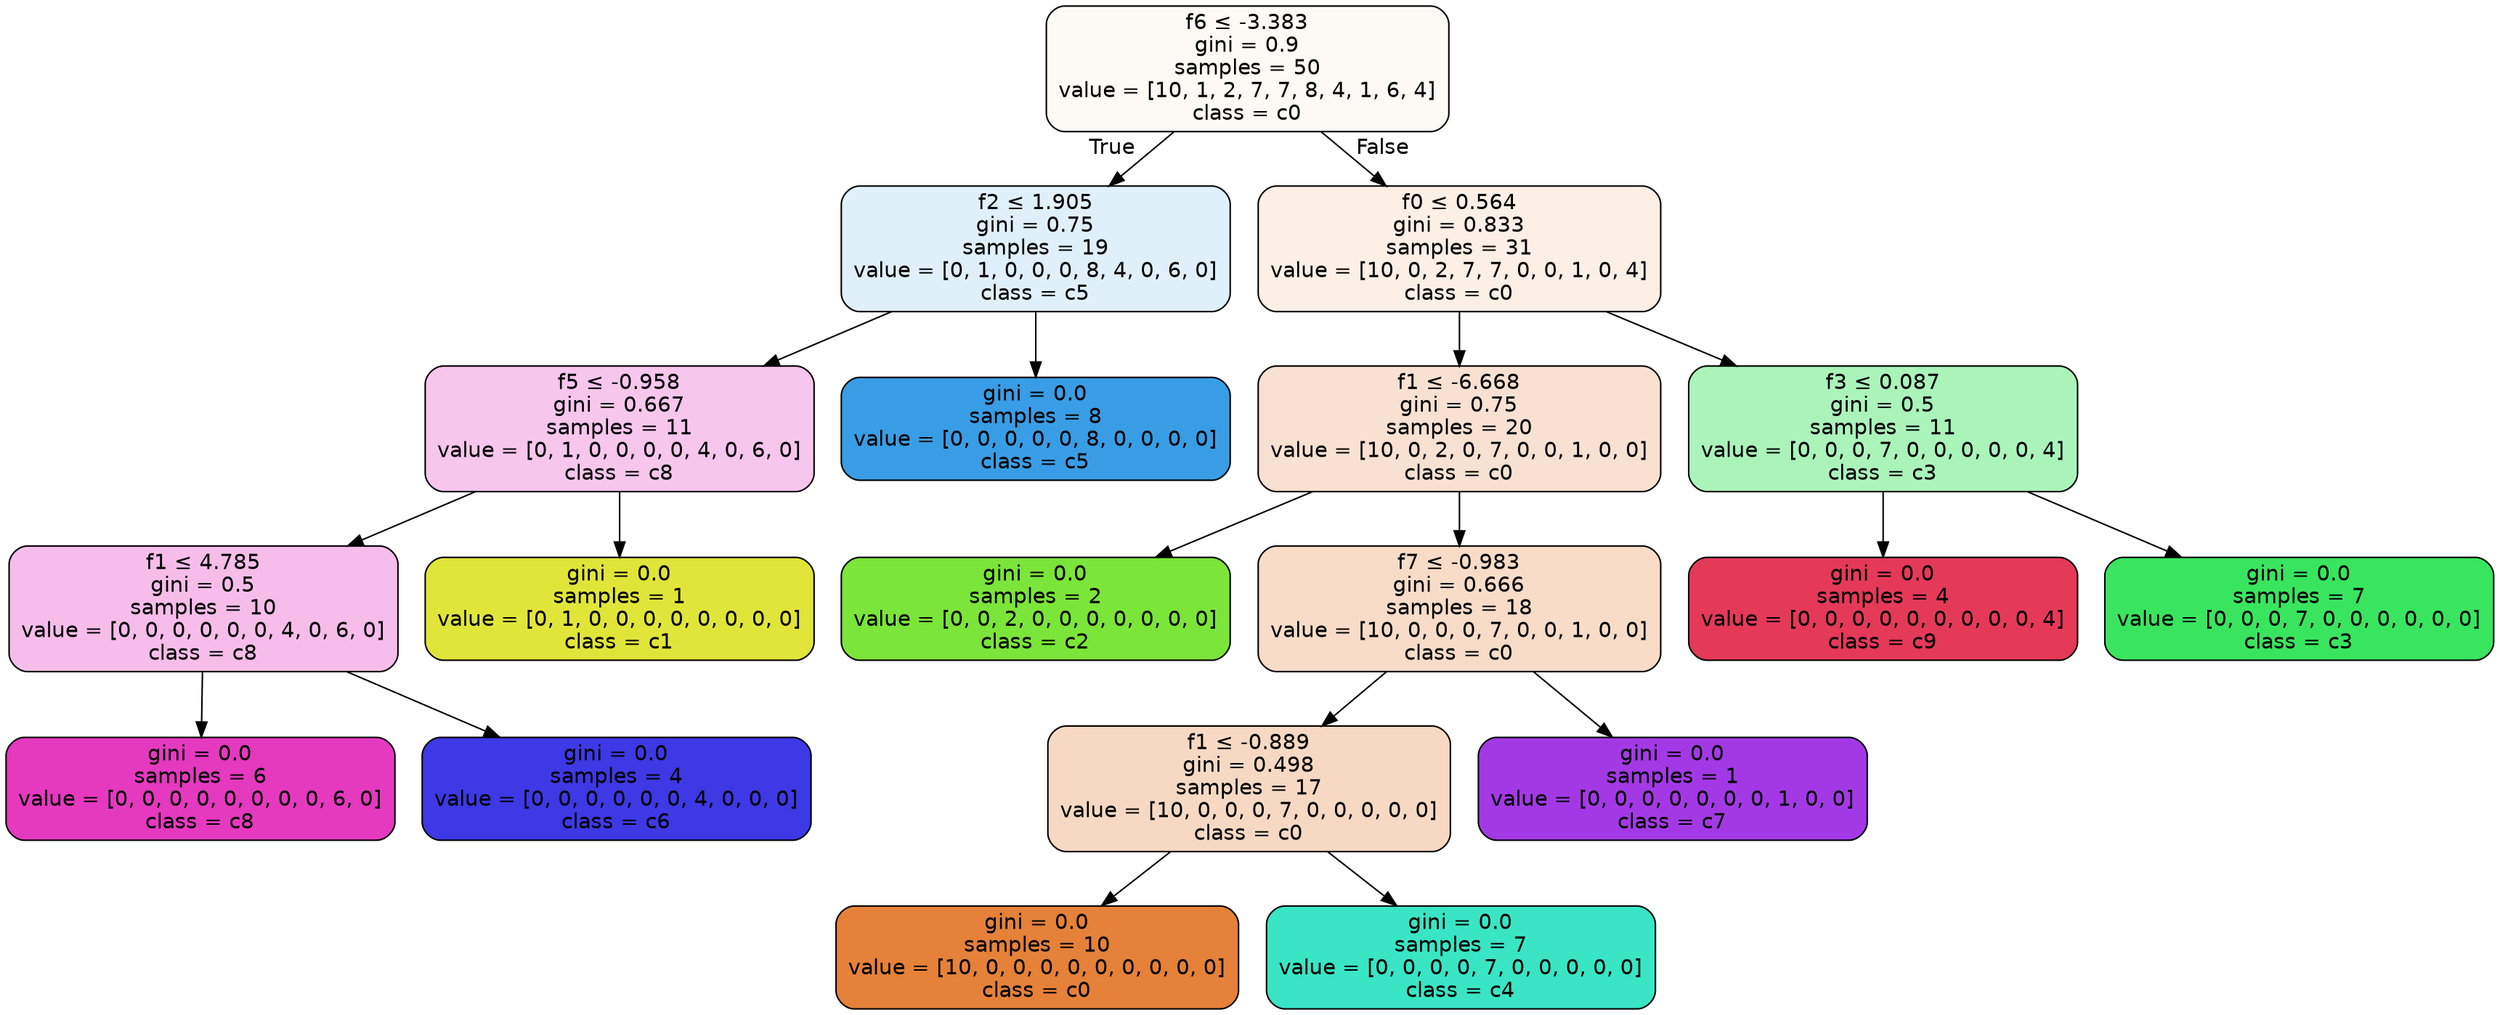 digraph Tree {
node [shape=box, style="filled, rounded", color="black", fontname=helvetica] ;
edge [fontname=helvetica] ;
0 [label=<f6 &le; -3.383<br/>gini = 0.9<br/>samples = 50<br/>value = [10, 1, 2, 7, 7, 8, 4, 1, 6, 4]<br/>class = c0>, fillcolor="#e581390c"] ;
1 [label=<f2 &le; 1.905<br/>gini = 0.75<br/>samples = 19<br/>value = [0, 1, 0, 0, 0, 8, 4, 0, 6, 0]<br/>class = c5>, fillcolor="#399de527"] ;
0 -> 1 [labeldistance=2.5, labelangle=45, headlabel="True"] ;
2 [label=<f5 &le; -0.958<br/>gini = 0.667<br/>samples = 11<br/>value = [0, 1, 0, 0, 0, 0, 4, 0, 6, 0]<br/>class = c8>, fillcolor="#e539c049"] ;
1 -> 2 ;
3 [label=<f1 &le; 4.785<br/>gini = 0.5<br/>samples = 10<br/>value = [0, 0, 0, 0, 0, 0, 4, 0, 6, 0]<br/>class = c8>, fillcolor="#e539c055"] ;
2 -> 3 ;
4 [label=<gini = 0.0<br/>samples = 6<br/>value = [0, 0, 0, 0, 0, 0, 0, 0, 6, 0]<br/>class = c8>, fillcolor="#e539c0ff"] ;
3 -> 4 ;
5 [label=<gini = 0.0<br/>samples = 4<br/>value = [0, 0, 0, 0, 0, 0, 4, 0, 0, 0]<br/>class = c6>, fillcolor="#3c39e5ff"] ;
3 -> 5 ;
6 [label=<gini = 0.0<br/>samples = 1<br/>value = [0, 1, 0, 0, 0, 0, 0, 0, 0, 0]<br/>class = c1>, fillcolor="#e2e539ff"] ;
2 -> 6 ;
7 [label=<gini = 0.0<br/>samples = 8<br/>value = [0, 0, 0, 0, 0, 8, 0, 0, 0, 0]<br/>class = c5>, fillcolor="#399de5ff"] ;
1 -> 7 ;
8 [label=<f0 &le; 0.564<br/>gini = 0.833<br/>samples = 31<br/>value = [10, 0, 2, 7, 7, 0, 0, 1, 0, 4]<br/>class = c0>, fillcolor="#e5813920"] ;
0 -> 8 [labeldistance=2.5, labelangle=-45, headlabel="False"] ;
9 [label=<f1 &le; -6.668<br/>gini = 0.75<br/>samples = 20<br/>value = [10, 0, 2, 0, 7, 0, 0, 1, 0, 0]<br/>class = c0>, fillcolor="#e581393b"] ;
8 -> 9 ;
10 [label=<gini = 0.0<br/>samples = 2<br/>value = [0, 0, 2, 0, 0, 0, 0, 0, 0, 0]<br/>class = c2>, fillcolor="#7be539ff"] ;
9 -> 10 ;
11 [label=<f7 &le; -0.983<br/>gini = 0.666<br/>samples = 18<br/>value = [10, 0, 0, 0, 7, 0, 0, 1, 0, 0]<br/>class = c0>, fillcolor="#e5813946"] ;
9 -> 11 ;
12 [label=<f1 &le; -0.889<br/>gini = 0.498<br/>samples = 17<br/>value = [10, 0, 0, 0, 7, 0, 0, 0, 0, 0]<br/>class = c0>, fillcolor="#e581394d"] ;
11 -> 12 ;
13 [label=<gini = 0.0<br/>samples = 10<br/>value = [10, 0, 0, 0, 0, 0, 0, 0, 0, 0]<br/>class = c0>, fillcolor="#e58139ff"] ;
12 -> 13 ;
14 [label=<gini = 0.0<br/>samples = 7<br/>value = [0, 0, 0, 0, 7, 0, 0, 0, 0, 0]<br/>class = c4>, fillcolor="#39e5c5ff"] ;
12 -> 14 ;
15 [label=<gini = 0.0<br/>samples = 1<br/>value = [0, 0, 0, 0, 0, 0, 0, 1, 0, 0]<br/>class = c7>, fillcolor="#a339e5ff"] ;
11 -> 15 ;
16 [label=<f3 &le; 0.087<br/>gini = 0.5<br/>samples = 11<br/>value = [0, 0, 0, 7, 0, 0, 0, 0, 0, 4]<br/>class = c3>, fillcolor="#39e55e6d"] ;
8 -> 16 ;
17 [label=<gini = 0.0<br/>samples = 4<br/>value = [0, 0, 0, 0, 0, 0, 0, 0, 0, 4]<br/>class = c9>, fillcolor="#e53958ff"] ;
16 -> 17 ;
18 [label=<gini = 0.0<br/>samples = 7<br/>value = [0, 0, 0, 7, 0, 0, 0, 0, 0, 0]<br/>class = c3>, fillcolor="#39e55eff"] ;
16 -> 18 ;
}
